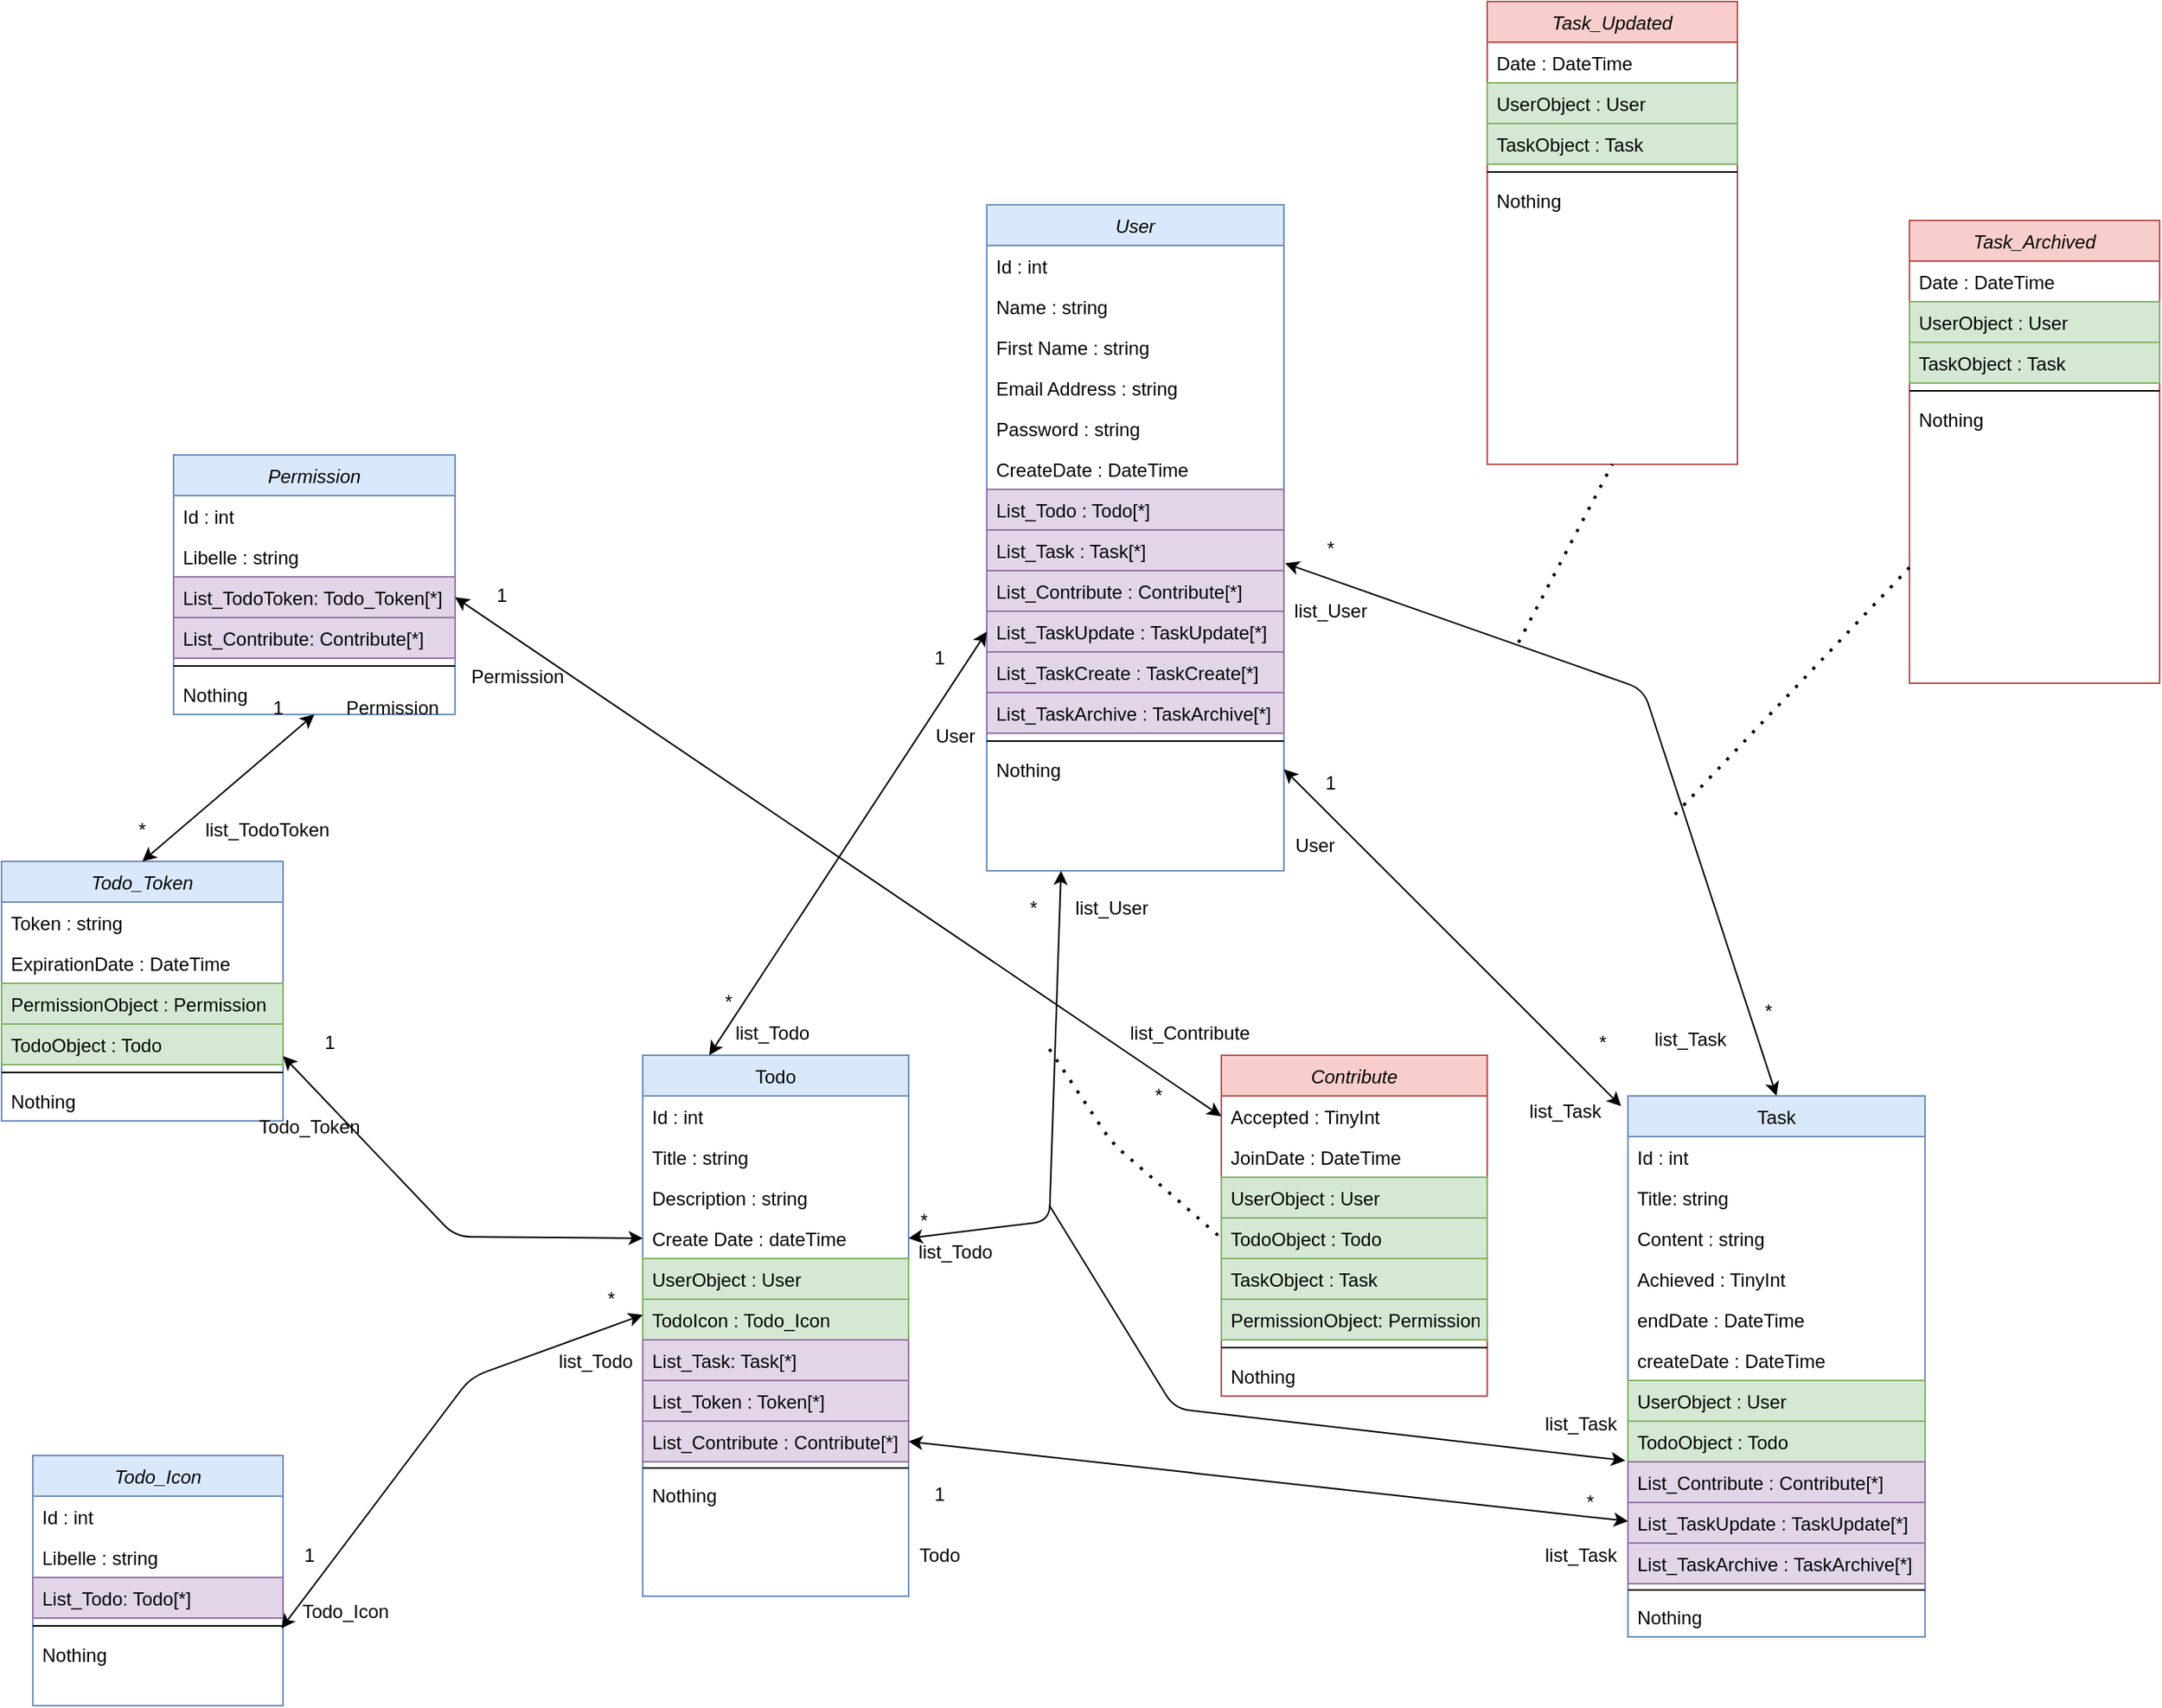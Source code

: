<mxfile version="14.1.8" type="device"><diagram id="C5RBs43oDa-KdzZeNtuy" name="Page-1"><mxGraphModel dx="2105" dy="2117" grid="1" gridSize="10" guides="1" tooltips="1" connect="1" arrows="1" fold="1" page="1" pageScale="1" pageWidth="827" pageHeight="1169" background="none" math="0" shadow="0"><root><mxCell id="WIyWlLk6GJQsqaUBKTNV-0"/><mxCell id="WIyWlLk6GJQsqaUBKTNV-1" parent="WIyWlLk6GJQsqaUBKTNV-0"/><mxCell id="zkfFHV4jXpPFQw0GAbJ--0" value="User" style="swimlane;fontStyle=2;align=center;verticalAlign=top;childLayout=stackLayout;horizontal=1;startSize=26;horizontalStack=0;resizeParent=1;resizeLast=0;collapsible=1;marginBottom=0;rounded=0;shadow=0;strokeWidth=1;fillColor=#dae8fc;strokeColor=#6c8ebf;" parent="WIyWlLk6GJQsqaUBKTNV-1" vertex="1"><mxGeometry x="30" y="-660" width="190" height="426" as="geometry"><mxRectangle x="220" y="80" width="160" height="26" as="alternateBounds"/></mxGeometry></mxCell><mxCell id="zkfFHV4jXpPFQw0GAbJ--1" value="Id : int" style="text;align=left;verticalAlign=top;spacingLeft=4;spacingRight=4;overflow=hidden;rotatable=0;points=[[0,0.5],[1,0.5]];portConstraint=eastwest;" parent="zkfFHV4jXpPFQw0GAbJ--0" vertex="1"><mxGeometry y="26" width="190" height="26" as="geometry"/></mxCell><mxCell id="zkfFHV4jXpPFQw0GAbJ--2" value="Name : string" style="text;align=left;verticalAlign=top;spacingLeft=4;spacingRight=4;overflow=hidden;rotatable=0;points=[[0,0.5],[1,0.5]];portConstraint=eastwest;rounded=0;shadow=0;html=0;" parent="zkfFHV4jXpPFQw0GAbJ--0" vertex="1"><mxGeometry y="52" width="190" height="26" as="geometry"/></mxCell><mxCell id="Sp6NG5ZuD1qXBYaKKK9z-0" value="First Name : string" style="text;align=left;verticalAlign=top;spacingLeft=4;spacingRight=4;overflow=hidden;rotatable=0;points=[[0,0.5],[1,0.5]];portConstraint=eastwest;rounded=0;shadow=0;html=0;" parent="zkfFHV4jXpPFQw0GAbJ--0" vertex="1"><mxGeometry y="78" width="190" height="26" as="geometry"/></mxCell><mxCell id="Sp6NG5ZuD1qXBYaKKK9z-1" value="Email Address : string" style="text;align=left;verticalAlign=top;spacingLeft=4;spacingRight=4;overflow=hidden;rotatable=0;points=[[0,0.5],[1,0.5]];portConstraint=eastwest;rounded=0;shadow=0;html=0;" parent="zkfFHV4jXpPFQw0GAbJ--0" vertex="1"><mxGeometry y="104" width="190" height="26" as="geometry"/></mxCell><mxCell id="zkfFHV4jXpPFQw0GAbJ--3" value="Password : string" style="text;align=left;verticalAlign=top;spacingLeft=4;spacingRight=4;overflow=hidden;rotatable=0;points=[[0,0.5],[1,0.5]];portConstraint=eastwest;rounded=0;shadow=0;html=0;" parent="zkfFHV4jXpPFQw0GAbJ--0" vertex="1"><mxGeometry y="130" width="190" height="26" as="geometry"/></mxCell><mxCell id="9h9MDvqzCcTf61CFM3aT-1" value="CreateDate : DateTime" style="text;align=left;verticalAlign=top;spacingLeft=4;spacingRight=4;overflow=hidden;rotatable=0;points=[[0,0.5],[1,0.5]];portConstraint=eastwest;rounded=0;shadow=0;html=0;" parent="zkfFHV4jXpPFQw0GAbJ--0" vertex="1"><mxGeometry y="156" width="190" height="26" as="geometry"/></mxCell><mxCell id="PyzWIOYiEBUGLNmkhSVS-5" value="List_Todo : Todo[*]" style="text;align=left;verticalAlign=top;spacingLeft=4;spacingRight=4;overflow=hidden;rotatable=0;points=[[0,0.5],[1,0.5]];portConstraint=eastwest;rounded=0;shadow=0;html=0;fillColor=#e1d5e7;strokeColor=#9673a6;" parent="zkfFHV4jXpPFQw0GAbJ--0" vertex="1"><mxGeometry y="182" width="190" height="26" as="geometry"/></mxCell><mxCell id="PyzWIOYiEBUGLNmkhSVS-4" value="List_Task : Task[*]" style="text;align=left;verticalAlign=top;spacingLeft=4;spacingRight=4;overflow=hidden;rotatable=0;points=[[0,0.5],[1,0.5]];portConstraint=eastwest;rounded=0;shadow=0;html=0;fillColor=#e1d5e7;strokeColor=#9673a6;" parent="zkfFHV4jXpPFQw0GAbJ--0" vertex="1"><mxGeometry y="208" width="190" height="26" as="geometry"/></mxCell><mxCell id="PyzWIOYiEBUGLNmkhSVS-18" value="List_Contribute : Contribute[*]" style="text;align=left;verticalAlign=top;spacingLeft=4;spacingRight=4;overflow=hidden;rotatable=0;points=[[0,0.5],[1,0.5]];portConstraint=eastwest;rounded=0;shadow=0;html=0;fillColor=#e1d5e7;strokeColor=#9673a6;" parent="zkfFHV4jXpPFQw0GAbJ--0" vertex="1"><mxGeometry y="234" width="190" height="26" as="geometry"/></mxCell><mxCell id="9h9MDvqzCcTf61CFM3aT-125" value="List_TaskUpdate : TaskUpdate[*]" style="text;align=left;verticalAlign=top;spacingLeft=4;spacingRight=4;overflow=hidden;rotatable=0;points=[[0,0.5],[1,0.5]];portConstraint=eastwest;rounded=0;shadow=0;html=0;fillColor=#e1d5e7;strokeColor=#9673a6;" parent="zkfFHV4jXpPFQw0GAbJ--0" vertex="1"><mxGeometry y="260" width="190" height="26" as="geometry"/></mxCell><mxCell id="9h9MDvqzCcTf61CFM3aT-126" value="List_TaskCreate : TaskCreate[*]" style="text;align=left;verticalAlign=top;spacingLeft=4;spacingRight=4;overflow=hidden;rotatable=0;points=[[0,0.5],[1,0.5]];portConstraint=eastwest;rounded=0;shadow=0;html=0;fillColor=#e1d5e7;strokeColor=#9673a6;" parent="zkfFHV4jXpPFQw0GAbJ--0" vertex="1"><mxGeometry y="286" width="190" height="26" as="geometry"/></mxCell><mxCell id="9h9MDvqzCcTf61CFM3aT-127" value="List_TaskArchive : TaskArchive[*]" style="text;align=left;verticalAlign=top;spacingLeft=4;spacingRight=4;overflow=hidden;rotatable=0;points=[[0,0.5],[1,0.5]];portConstraint=eastwest;rounded=0;shadow=0;html=0;fillColor=#e1d5e7;strokeColor=#9673a6;" parent="zkfFHV4jXpPFQw0GAbJ--0" vertex="1"><mxGeometry y="312" width="190" height="26" as="geometry"/></mxCell><mxCell id="zkfFHV4jXpPFQw0GAbJ--4" value="" style="line;html=1;strokeWidth=1;align=left;verticalAlign=middle;spacingTop=-1;spacingLeft=3;spacingRight=3;rotatable=0;labelPosition=right;points=[];portConstraint=eastwest;" parent="zkfFHV4jXpPFQw0GAbJ--0" vertex="1"><mxGeometry y="338" width="190" height="10" as="geometry"/></mxCell><mxCell id="zkfFHV4jXpPFQw0GAbJ--5" value="Nothing" style="text;align=left;verticalAlign=top;spacingLeft=4;spacingRight=4;overflow=hidden;rotatable=0;points=[[0,0.5],[1,0.5]];portConstraint=eastwest;" parent="zkfFHV4jXpPFQw0GAbJ--0" vertex="1"><mxGeometry y="348" width="190" height="26" as="geometry"/></mxCell><mxCell id="zkfFHV4jXpPFQw0GAbJ--17" value="Task" style="swimlane;fontStyle=0;align=center;verticalAlign=top;childLayout=stackLayout;horizontal=1;startSize=26;horizontalStack=0;resizeParent=1;resizeLast=0;collapsible=1;marginBottom=0;rounded=0;shadow=0;strokeWidth=1;fillColor=#dae8fc;strokeColor=#6c8ebf;" parent="WIyWlLk6GJQsqaUBKTNV-1" vertex="1"><mxGeometry x="440" y="-90" width="190" height="346" as="geometry"><mxRectangle x="550" y="140" width="160" height="26" as="alternateBounds"/></mxGeometry></mxCell><mxCell id="zkfFHV4jXpPFQw0GAbJ--18" value="Id : int" style="text;align=left;verticalAlign=top;spacingLeft=4;spacingRight=4;overflow=hidden;rotatable=0;points=[[0,0.5],[1,0.5]];portConstraint=eastwest;" parent="zkfFHV4jXpPFQw0GAbJ--17" vertex="1"><mxGeometry y="26" width="190" height="26" as="geometry"/></mxCell><mxCell id="9h9MDvqzCcTf61CFM3aT-0" value="Title: string" style="text;align=left;verticalAlign=top;spacingLeft=4;spacingRight=4;overflow=hidden;rotatable=0;points=[[0,0.5],[1,0.5]];portConstraint=eastwest;rounded=0;shadow=0;html=0;" parent="zkfFHV4jXpPFQw0GAbJ--17" vertex="1"><mxGeometry y="52" width="190" height="26" as="geometry"/></mxCell><mxCell id="zkfFHV4jXpPFQw0GAbJ--19" value="Content : string" style="text;align=left;verticalAlign=top;spacingLeft=4;spacingRight=4;overflow=hidden;rotatable=0;points=[[0,0.5],[1,0.5]];portConstraint=eastwest;rounded=0;shadow=0;html=0;" parent="zkfFHV4jXpPFQw0GAbJ--17" vertex="1"><mxGeometry y="78" width="190" height="26" as="geometry"/></mxCell><mxCell id="zkfFHV4jXpPFQw0GAbJ--20" value="Achieved : TinyInt" style="text;align=left;verticalAlign=top;spacingLeft=4;spacingRight=4;overflow=hidden;rotatable=0;points=[[0,0.5],[1,0.5]];portConstraint=eastwest;rounded=0;shadow=0;html=0;" parent="zkfFHV4jXpPFQw0GAbJ--17" vertex="1"><mxGeometry y="104" width="190" height="26" as="geometry"/></mxCell><mxCell id="zkfFHV4jXpPFQw0GAbJ--21" value="endDate : DateTime" style="text;align=left;verticalAlign=top;spacingLeft=4;spacingRight=4;overflow=hidden;rotatable=0;points=[[0,0.5],[1,0.5]];portConstraint=eastwest;rounded=0;shadow=0;html=0;" parent="zkfFHV4jXpPFQw0GAbJ--17" vertex="1"><mxGeometry y="130" width="190" height="26" as="geometry"/></mxCell><mxCell id="PyzWIOYiEBUGLNmkhSVS-0" value="createDate : DateTime" style="text;align=left;verticalAlign=top;spacingLeft=4;spacingRight=4;overflow=hidden;rotatable=0;points=[[0,0.5],[1,0.5]];portConstraint=eastwest;rounded=0;shadow=0;html=0;" parent="zkfFHV4jXpPFQw0GAbJ--17" vertex="1"><mxGeometry y="156" width="190" height="26" as="geometry"/></mxCell><mxCell id="cF3jnaIe_XaG-2D56h8G-0" value="UserObject : User" style="text;align=left;verticalAlign=top;spacingLeft=4;spacingRight=4;overflow=hidden;rotatable=0;points=[[0,0.5],[1,0.5]];portConstraint=eastwest;rounded=0;shadow=0;html=0;fillColor=#d5e8d4;strokeColor=#82b366;" parent="zkfFHV4jXpPFQw0GAbJ--17" vertex="1"><mxGeometry y="182" width="190" height="26" as="geometry"/></mxCell><mxCell id="PyzWIOYiEBUGLNmkhSVS-2" value="TodoObject : Todo" style="text;align=left;verticalAlign=top;spacingLeft=4;spacingRight=4;overflow=hidden;rotatable=0;points=[[0,0.5],[1,0.5]];portConstraint=eastwest;rounded=0;shadow=0;html=0;fillColor=#d5e8d4;strokeColor=#82b366;" parent="zkfFHV4jXpPFQw0GAbJ--17" vertex="1"><mxGeometry y="208" width="190" height="26" as="geometry"/></mxCell><mxCell id="cF3jnaIe_XaG-2D56h8G-14" value="List_Contribute : Contribute[*]" style="text;align=left;verticalAlign=top;spacingLeft=4;spacingRight=4;overflow=hidden;rotatable=0;points=[[0,0.5],[1,0.5]];portConstraint=eastwest;rounded=0;shadow=0;html=0;fillColor=#e1d5e7;strokeColor=#9673a6;" parent="zkfFHV4jXpPFQw0GAbJ--17" vertex="1"><mxGeometry y="234" width="190" height="26" as="geometry"/></mxCell><mxCell id="9h9MDvqzCcTf61CFM3aT-128" value="List_TaskUpdate : TaskUpdate[*]" style="text;align=left;verticalAlign=top;spacingLeft=4;spacingRight=4;overflow=hidden;rotatable=0;points=[[0,0.5],[1,0.5]];portConstraint=eastwest;rounded=0;shadow=0;html=0;fillColor=#e1d5e7;strokeColor=#9673a6;" parent="zkfFHV4jXpPFQw0GAbJ--17" vertex="1"><mxGeometry y="260" width="190" height="26" as="geometry"/></mxCell><mxCell id="9h9MDvqzCcTf61CFM3aT-130" value="List_TaskArchive : TaskArchive[*]" style="text;align=left;verticalAlign=top;spacingLeft=4;spacingRight=4;overflow=hidden;rotatable=0;points=[[0,0.5],[1,0.5]];portConstraint=eastwest;rounded=0;shadow=0;html=0;fillColor=#e1d5e7;strokeColor=#9673a6;" parent="zkfFHV4jXpPFQw0GAbJ--17" vertex="1"><mxGeometry y="286" width="190" height="26" as="geometry"/></mxCell><mxCell id="zkfFHV4jXpPFQw0GAbJ--23" value="" style="line;html=1;strokeWidth=1;align=left;verticalAlign=middle;spacingTop=-1;spacingLeft=3;spacingRight=3;rotatable=0;labelPosition=right;points=[];portConstraint=eastwest;" parent="zkfFHV4jXpPFQw0GAbJ--17" vertex="1"><mxGeometry y="312" width="190" height="8" as="geometry"/></mxCell><mxCell id="zkfFHV4jXpPFQw0GAbJ--24" value="Nothing" style="text;align=left;verticalAlign=top;spacingLeft=4;spacingRight=4;overflow=hidden;rotatable=0;points=[[0,0.5],[1,0.5]];portConstraint=eastwest;" parent="zkfFHV4jXpPFQw0GAbJ--17" vertex="1"><mxGeometry y="320" width="190" height="26" as="geometry"/></mxCell><mxCell id="Sp6NG5ZuD1qXBYaKKK9z-3" value="Todo" style="swimlane;fontStyle=0;align=center;verticalAlign=top;childLayout=stackLayout;horizontal=1;startSize=26;horizontalStack=0;resizeParent=1;resizeLast=0;collapsible=1;marginBottom=0;rounded=0;shadow=0;strokeWidth=1;fillColor=#dae8fc;strokeColor=#6c8ebf;" parent="WIyWlLk6GJQsqaUBKTNV-1" vertex="1"><mxGeometry x="-190" y="-116" width="170" height="346" as="geometry"><mxRectangle x="550" y="140" width="160" height="26" as="alternateBounds"/></mxGeometry></mxCell><mxCell id="Sp6NG5ZuD1qXBYaKKK9z-4" value="Id : int" style="text;align=left;verticalAlign=top;spacingLeft=4;spacingRight=4;overflow=hidden;rotatable=0;points=[[0,0.5],[1,0.5]];portConstraint=eastwest;" parent="Sp6NG5ZuD1qXBYaKKK9z-3" vertex="1"><mxGeometry y="26" width="170" height="26" as="geometry"/></mxCell><mxCell id="Sp6NG5ZuD1qXBYaKKK9z-5" value="Title : string" style="text;align=left;verticalAlign=top;spacingLeft=4;spacingRight=4;overflow=hidden;rotatable=0;points=[[0,0.5],[1,0.5]];portConstraint=eastwest;rounded=0;shadow=0;html=0;" parent="Sp6NG5ZuD1qXBYaKKK9z-3" vertex="1"><mxGeometry y="52" width="170" height="26" as="geometry"/></mxCell><mxCell id="kkUgLa64393iXWOm0OFH-9" value="Description : string" style="text;align=left;verticalAlign=top;spacingLeft=4;spacingRight=4;overflow=hidden;rotatable=0;points=[[0,0.5],[1,0.5]];portConstraint=eastwest;rounded=0;shadow=0;html=0;" parent="Sp6NG5ZuD1qXBYaKKK9z-3" vertex="1"><mxGeometry y="78" width="170" height="26" as="geometry"/></mxCell><mxCell id="PyzWIOYiEBUGLNmkhSVS-12" value="Create Date : dateTime" style="text;align=left;verticalAlign=top;spacingLeft=4;spacingRight=4;overflow=hidden;rotatable=0;points=[[0,0.5],[1,0.5]];portConstraint=eastwest;rounded=0;shadow=0;html=0;" parent="Sp6NG5ZuD1qXBYaKKK9z-3" vertex="1"><mxGeometry y="104" width="170" height="26" as="geometry"/></mxCell><mxCell id="PyzWIOYiEBUGLNmkhSVS-14" value="UserObject : User" style="text;align=left;verticalAlign=top;spacingLeft=4;spacingRight=4;overflow=hidden;rotatable=0;points=[[0,0.5],[1,0.5]];portConstraint=eastwest;rounded=0;shadow=0;html=0;fillColor=#d5e8d4;strokeColor=#82b366;" parent="Sp6NG5ZuD1qXBYaKKK9z-3" vertex="1"><mxGeometry y="130" width="170" height="26" as="geometry"/></mxCell><mxCell id="9h9MDvqzCcTf61CFM3aT-121" value="TodoIcon : Todo_Icon" style="text;align=left;verticalAlign=top;spacingLeft=4;spacingRight=4;overflow=hidden;rotatable=0;points=[[0,0.5],[1,0.5]];portConstraint=eastwest;rounded=0;shadow=0;html=0;fillColor=#d5e8d4;strokeColor=#82b366;" parent="Sp6NG5ZuD1qXBYaKKK9z-3" vertex="1"><mxGeometry y="156" width="170" height="26" as="geometry"/></mxCell><mxCell id="PyzWIOYiEBUGLNmkhSVS-13" value="List_Task: Task[*]" style="text;align=left;verticalAlign=top;spacingLeft=4;spacingRight=4;overflow=hidden;rotatable=0;points=[[0,0.5],[1,0.5]];portConstraint=eastwest;rounded=0;shadow=0;html=0;fillColor=#e1d5e7;strokeColor=#9673a6;" parent="Sp6NG5ZuD1qXBYaKKK9z-3" vertex="1"><mxGeometry y="182" width="170" height="26" as="geometry"/></mxCell><mxCell id="PyzWIOYiEBUGLNmkhSVS-19" value="List_Token : Token[*]" style="text;align=left;verticalAlign=top;spacingLeft=4;spacingRight=4;overflow=hidden;rotatable=0;points=[[0,0.5],[1,0.5]];portConstraint=eastwest;rounded=0;shadow=0;html=0;fillColor=#e1d5e7;strokeColor=#9673a6;" parent="Sp6NG5ZuD1qXBYaKKK9z-3" vertex="1"><mxGeometry y="208" width="170" height="26" as="geometry"/></mxCell><mxCell id="9h9MDvqzCcTf61CFM3aT-123" value="List_Contribute : Contribute[*]" style="text;align=left;verticalAlign=top;spacingLeft=4;spacingRight=4;overflow=hidden;rotatable=0;points=[[0,0.5],[1,0.5]];portConstraint=eastwest;rounded=0;shadow=0;html=0;fillColor=#e1d5e7;strokeColor=#9673a6;" parent="Sp6NG5ZuD1qXBYaKKK9z-3" vertex="1"><mxGeometry y="234" width="170" height="26" as="geometry"/></mxCell><mxCell id="Sp6NG5ZuD1qXBYaKKK9z-8" value="" style="line;html=1;strokeWidth=1;align=left;verticalAlign=middle;spacingTop=-1;spacingLeft=3;spacingRight=3;rotatable=0;labelPosition=right;points=[];portConstraint=eastwest;" parent="Sp6NG5ZuD1qXBYaKKK9z-3" vertex="1"><mxGeometry y="260" width="170" height="8" as="geometry"/></mxCell><mxCell id="Sp6NG5ZuD1qXBYaKKK9z-9" value="Nothing" style="text;align=left;verticalAlign=top;spacingLeft=4;spacingRight=4;overflow=hidden;rotatable=0;points=[[0,0.5],[1,0.5]];portConstraint=eastwest;" parent="Sp6NG5ZuD1qXBYaKKK9z-3" vertex="1"><mxGeometry y="268" width="170" height="26" as="geometry"/></mxCell><mxCell id="9h9MDvqzCcTf61CFM3aT-2" value="Todo_Token" style="swimlane;fontStyle=2;align=center;verticalAlign=top;childLayout=stackLayout;horizontal=1;startSize=26;horizontalStack=0;resizeParent=1;resizeLast=0;collapsible=1;marginBottom=0;rounded=0;shadow=0;strokeWidth=1;fillColor=#dae8fc;strokeColor=#6c8ebf;" parent="WIyWlLk6GJQsqaUBKTNV-1" vertex="1"><mxGeometry x="-600" y="-240" width="180" height="166" as="geometry"><mxRectangle x="220" y="80" width="160" height="26" as="alternateBounds"/></mxGeometry></mxCell><mxCell id="9h9MDvqzCcTf61CFM3aT-3" value="Token : string" style="text;align=left;verticalAlign=top;spacingLeft=4;spacingRight=4;overflow=hidden;rotatable=0;points=[[0,0.5],[1,0.5]];portConstraint=eastwest;" parent="9h9MDvqzCcTf61CFM3aT-2" vertex="1"><mxGeometry y="26" width="180" height="26" as="geometry"/></mxCell><mxCell id="9h9MDvqzCcTf61CFM3aT-4" value="ExpirationDate : DateTime" style="text;align=left;verticalAlign=top;spacingLeft=4;spacingRight=4;overflow=hidden;rotatable=0;points=[[0,0.5],[1,0.5]];portConstraint=eastwest;rounded=0;shadow=0;html=0;" parent="9h9MDvqzCcTf61CFM3aT-2" vertex="1"><mxGeometry y="52" width="180" height="26" as="geometry"/></mxCell><mxCell id="9h9MDvqzCcTf61CFM3aT-124" value="PermissionObject : Permission" style="text;align=left;verticalAlign=top;spacingLeft=4;spacingRight=4;overflow=hidden;rotatable=0;points=[[0,0.5],[1,0.5]];portConstraint=eastwest;rounded=0;shadow=0;html=0;fillColor=#d5e8d4;strokeColor=#82b366;" parent="9h9MDvqzCcTf61CFM3aT-2" vertex="1"><mxGeometry y="78" width="180" height="26" as="geometry"/></mxCell><mxCell id="cF3jnaIe_XaG-2D56h8G-15" value="TodoObject : Todo" style="text;align=left;verticalAlign=top;spacingLeft=4;spacingRight=4;overflow=hidden;rotatable=0;points=[[0,0.5],[1,0.5]];portConstraint=eastwest;rounded=0;shadow=0;html=0;fillColor=#d5e8d4;strokeColor=#82b366;" parent="9h9MDvqzCcTf61CFM3aT-2" vertex="1"><mxGeometry y="104" width="180" height="26" as="geometry"/></mxCell><mxCell id="9h9MDvqzCcTf61CFM3aT-12" value="" style="line;html=1;strokeWidth=1;align=left;verticalAlign=middle;spacingTop=-1;spacingLeft=3;spacingRight=3;rotatable=0;labelPosition=right;points=[];portConstraint=eastwest;" parent="9h9MDvqzCcTf61CFM3aT-2" vertex="1"><mxGeometry y="130" width="180" height="10" as="geometry"/></mxCell><mxCell id="9h9MDvqzCcTf61CFM3aT-13" value="Nothing" style="text;align=left;verticalAlign=top;spacingLeft=4;spacingRight=4;overflow=hidden;rotatable=0;points=[[0,0.5],[1,0.5]];portConstraint=eastwest;" parent="9h9MDvqzCcTf61CFM3aT-2" vertex="1"><mxGeometry y="140" width="180" height="26" as="geometry"/></mxCell><mxCell id="9h9MDvqzCcTf61CFM3aT-14" value="Todo_Icon" style="swimlane;fontStyle=2;align=center;verticalAlign=top;childLayout=stackLayout;horizontal=1;startSize=26;horizontalStack=0;resizeParent=1;resizeLast=0;collapsible=1;marginBottom=0;rounded=0;shadow=0;strokeWidth=1;fillColor=#dae8fc;strokeColor=#6c8ebf;" parent="WIyWlLk6GJQsqaUBKTNV-1" vertex="1"><mxGeometry x="-580" y="140" width="160" height="160" as="geometry"><mxRectangle x="220" y="80" width="160" height="26" as="alternateBounds"/></mxGeometry></mxCell><mxCell id="9h9MDvqzCcTf61CFM3aT-15" value="Id : int" style="text;align=left;verticalAlign=top;spacingLeft=4;spacingRight=4;overflow=hidden;rotatable=0;points=[[0,0.5],[1,0.5]];portConstraint=eastwest;" parent="9h9MDvqzCcTf61CFM3aT-14" vertex="1"><mxGeometry y="26" width="160" height="26" as="geometry"/></mxCell><mxCell id="9h9MDvqzCcTf61CFM3aT-16" value="Libelle : string" style="text;align=left;verticalAlign=top;spacingLeft=4;spacingRight=4;overflow=hidden;rotatable=0;points=[[0,0.5],[1,0.5]];portConstraint=eastwest;rounded=0;shadow=0;html=0;" parent="9h9MDvqzCcTf61CFM3aT-14" vertex="1"><mxGeometry y="52" width="160" height="26" as="geometry"/></mxCell><mxCell id="9h9MDvqzCcTf61CFM3aT-21" value="List_Todo: Todo[*]" style="text;align=left;verticalAlign=top;spacingLeft=4;spacingRight=4;overflow=hidden;rotatable=0;points=[[0,0.5],[1,0.5]];portConstraint=eastwest;rounded=0;shadow=0;html=0;fillColor=#e1d5e7;strokeColor=#9673a6;" parent="9h9MDvqzCcTf61CFM3aT-14" vertex="1"><mxGeometry y="78" width="160" height="26" as="geometry"/></mxCell><mxCell id="9h9MDvqzCcTf61CFM3aT-24" value="" style="line;html=1;strokeWidth=1;align=left;verticalAlign=middle;spacingTop=-1;spacingLeft=3;spacingRight=3;rotatable=0;labelPosition=right;points=[];portConstraint=eastwest;" parent="9h9MDvqzCcTf61CFM3aT-14" vertex="1"><mxGeometry y="104" width="160" height="10" as="geometry"/></mxCell><mxCell id="9h9MDvqzCcTf61CFM3aT-25" value="Nothing" style="text;align=left;verticalAlign=top;spacingLeft=4;spacingRight=4;overflow=hidden;rotatable=0;points=[[0,0.5],[1,0.5]];portConstraint=eastwest;" parent="9h9MDvqzCcTf61CFM3aT-14" vertex="1"><mxGeometry y="114" width="160" height="26" as="geometry"/></mxCell><mxCell id="9h9MDvqzCcTf61CFM3aT-26" value="Task_Updated" style="swimlane;fontStyle=2;align=center;verticalAlign=top;childLayout=stackLayout;horizontal=1;startSize=26;horizontalStack=0;resizeParent=1;resizeLast=0;collapsible=1;marginBottom=0;rounded=0;shadow=0;strokeWidth=1;fillColor=#f8cecc;strokeColor=#b85450;" parent="WIyWlLk6GJQsqaUBKTNV-1" vertex="1"><mxGeometry x="350" y="-790" width="160" height="296" as="geometry"><mxRectangle x="220" y="80" width="160" height="26" as="alternateBounds"/></mxGeometry></mxCell><mxCell id="9h9MDvqzCcTf61CFM3aT-27" value="Date : DateTime" style="text;align=left;verticalAlign=top;spacingLeft=4;spacingRight=4;overflow=hidden;rotatable=0;points=[[0,0.5],[1,0.5]];portConstraint=eastwest;" parent="9h9MDvqzCcTf61CFM3aT-26" vertex="1"><mxGeometry y="26" width="160" height="26" as="geometry"/></mxCell><mxCell id="9h9MDvqzCcTf61CFM3aT-33" value="UserObject : User" style="text;align=left;verticalAlign=top;spacingLeft=4;spacingRight=4;overflow=hidden;rotatable=0;points=[[0,0.5],[1,0.5]];portConstraint=eastwest;rounded=0;shadow=0;html=0;fillColor=#d5e8d4;strokeColor=#82b366;" parent="9h9MDvqzCcTf61CFM3aT-26" vertex="1"><mxGeometry y="52" width="160" height="26" as="geometry"/></mxCell><mxCell id="9h9MDvqzCcTf61CFM3aT-34" value="TaskObject : Task" style="text;align=left;verticalAlign=top;spacingLeft=4;spacingRight=4;overflow=hidden;rotatable=0;points=[[0,0.5],[1,0.5]];portConstraint=eastwest;rounded=0;shadow=0;html=0;fillColor=#d5e8d4;strokeColor=#82b366;" parent="9h9MDvqzCcTf61CFM3aT-26" vertex="1"><mxGeometry y="78" width="160" height="26" as="geometry"/></mxCell><mxCell id="9h9MDvqzCcTf61CFM3aT-36" value="" style="line;html=1;strokeWidth=1;align=left;verticalAlign=middle;spacingTop=-1;spacingLeft=3;spacingRight=3;rotatable=0;labelPosition=right;points=[];portConstraint=eastwest;" parent="9h9MDvqzCcTf61CFM3aT-26" vertex="1"><mxGeometry y="104" width="160" height="10" as="geometry"/></mxCell><mxCell id="9h9MDvqzCcTf61CFM3aT-37" value="Nothing" style="text;align=left;verticalAlign=top;spacingLeft=4;spacingRight=4;overflow=hidden;rotatable=0;points=[[0,0.5],[1,0.5]];portConstraint=eastwest;" parent="9h9MDvqzCcTf61CFM3aT-26" vertex="1"><mxGeometry y="114" width="160" height="26" as="geometry"/></mxCell><mxCell id="9h9MDvqzCcTf61CFM3aT-47" value="Task_Archived" style="swimlane;fontStyle=2;align=center;verticalAlign=top;childLayout=stackLayout;horizontal=1;startSize=26;horizontalStack=0;resizeParent=1;resizeLast=0;collapsible=1;marginBottom=0;rounded=0;shadow=0;strokeWidth=1;fillColor=#f8cecc;strokeColor=#b85450;" parent="WIyWlLk6GJQsqaUBKTNV-1" vertex="1"><mxGeometry x="620" y="-650" width="160" height="296" as="geometry"><mxRectangle x="220" y="80" width="160" height="26" as="alternateBounds"/></mxGeometry></mxCell><mxCell id="9h9MDvqzCcTf61CFM3aT-48" value="Date : DateTime" style="text;align=left;verticalAlign=top;spacingLeft=4;spacingRight=4;overflow=hidden;rotatable=0;points=[[0,0.5],[1,0.5]];portConstraint=eastwest;" parent="9h9MDvqzCcTf61CFM3aT-47" vertex="1"><mxGeometry y="26" width="160" height="26" as="geometry"/></mxCell><mxCell id="9h9MDvqzCcTf61CFM3aT-133" value="UserObject : User" style="text;align=left;verticalAlign=top;spacingLeft=4;spacingRight=4;overflow=hidden;rotatable=0;points=[[0,0.5],[1,0.5]];portConstraint=eastwest;rounded=0;shadow=0;html=0;fillColor=#d5e8d4;strokeColor=#82b366;" parent="9h9MDvqzCcTf61CFM3aT-47" vertex="1"><mxGeometry y="52" width="160" height="26" as="geometry"/></mxCell><mxCell id="9h9MDvqzCcTf61CFM3aT-134" value="TaskObject : Task" style="text;align=left;verticalAlign=top;spacingLeft=4;spacingRight=4;overflow=hidden;rotatable=0;points=[[0,0.5],[1,0.5]];portConstraint=eastwest;rounded=0;shadow=0;html=0;fillColor=#d5e8d4;strokeColor=#82b366;" parent="9h9MDvqzCcTf61CFM3aT-47" vertex="1"><mxGeometry y="78" width="160" height="26" as="geometry"/></mxCell><mxCell id="9h9MDvqzCcTf61CFM3aT-54" value="" style="line;html=1;strokeWidth=1;align=left;verticalAlign=middle;spacingTop=-1;spacingLeft=3;spacingRight=3;rotatable=0;labelPosition=right;points=[];portConstraint=eastwest;" parent="9h9MDvqzCcTf61CFM3aT-47" vertex="1"><mxGeometry y="104" width="160" height="10" as="geometry"/></mxCell><mxCell id="9h9MDvqzCcTf61CFM3aT-55" value="Nothing" style="text;align=left;verticalAlign=top;spacingLeft=4;spacingRight=4;overflow=hidden;rotatable=0;points=[[0,0.5],[1,0.5]];portConstraint=eastwest;" parent="9h9MDvqzCcTf61CFM3aT-47" vertex="1"><mxGeometry y="114" width="160" height="26" as="geometry"/></mxCell><mxCell id="9h9MDvqzCcTf61CFM3aT-56" value="Permission" style="swimlane;fontStyle=2;align=center;verticalAlign=top;childLayout=stackLayout;horizontal=1;startSize=26;horizontalStack=0;resizeParent=1;resizeLast=0;collapsible=1;marginBottom=0;rounded=0;shadow=0;strokeWidth=1;fillColor=#dae8fc;strokeColor=#6c8ebf;" parent="WIyWlLk6GJQsqaUBKTNV-1" vertex="1"><mxGeometry x="-490" y="-500" width="180" height="166" as="geometry"><mxRectangle x="220" y="80" width="160" height="26" as="alternateBounds"/></mxGeometry></mxCell><mxCell id="9h9MDvqzCcTf61CFM3aT-57" value="Id : int" style="text;align=left;verticalAlign=top;spacingLeft=4;spacingRight=4;overflow=hidden;rotatable=0;points=[[0,0.5],[1,0.5]];portConstraint=eastwest;" parent="9h9MDvqzCcTf61CFM3aT-56" vertex="1"><mxGeometry y="26" width="180" height="26" as="geometry"/></mxCell><mxCell id="9h9MDvqzCcTf61CFM3aT-58" value="Libelle : string" style="text;align=left;verticalAlign=top;spacingLeft=4;spacingRight=4;overflow=hidden;rotatable=0;points=[[0,0.5],[1,0.5]];portConstraint=eastwest;rounded=0;shadow=0;html=0;" parent="9h9MDvqzCcTf61CFM3aT-56" vertex="1"><mxGeometry y="52" width="180" height="26" as="geometry"/></mxCell><mxCell id="9h9MDvqzCcTf61CFM3aT-60" value="List_TodoToken: Todo_Token[*]" style="text;align=left;verticalAlign=top;spacingLeft=4;spacingRight=4;overflow=hidden;rotatable=0;points=[[0,0.5],[1,0.5]];portConstraint=eastwest;rounded=0;shadow=0;html=0;fillColor=#e1d5e7;strokeColor=#9673a6;" parent="9h9MDvqzCcTf61CFM3aT-56" vertex="1"><mxGeometry y="78" width="180" height="26" as="geometry"/></mxCell><mxCell id="gqY9uwj4zKZ-D06cs6JQ-6" value="List_Contribute: Contribute[*]" style="text;align=left;verticalAlign=top;spacingLeft=4;spacingRight=4;overflow=hidden;rotatable=0;points=[[0,0.5],[1,0.5]];portConstraint=eastwest;rounded=0;shadow=0;html=0;fillColor=#e1d5e7;strokeColor=#9673a6;" vertex="1" parent="9h9MDvqzCcTf61CFM3aT-56"><mxGeometry y="104" width="180" height="26" as="geometry"/></mxCell><mxCell id="9h9MDvqzCcTf61CFM3aT-63" value="" style="line;html=1;strokeWidth=1;align=left;verticalAlign=middle;spacingTop=-1;spacingLeft=3;spacingRight=3;rotatable=0;labelPosition=right;points=[];portConstraint=eastwest;" parent="9h9MDvqzCcTf61CFM3aT-56" vertex="1"><mxGeometry y="130" width="180" height="10" as="geometry"/></mxCell><mxCell id="9h9MDvqzCcTf61CFM3aT-64" value="Nothing" style="text;align=left;verticalAlign=top;spacingLeft=4;spacingRight=4;overflow=hidden;rotatable=0;points=[[0,0.5],[1,0.5]];portConstraint=eastwest;" parent="9h9MDvqzCcTf61CFM3aT-56" vertex="1"><mxGeometry y="140" width="180" height="26" as="geometry"/></mxCell><mxCell id="9h9MDvqzCcTf61CFM3aT-66" value="Contribute" style="swimlane;fontStyle=2;align=center;verticalAlign=top;childLayout=stackLayout;horizontal=1;startSize=26;horizontalStack=0;resizeParent=1;resizeLast=0;collapsible=1;marginBottom=0;rounded=0;shadow=0;strokeWidth=1;fillColor=#f8cecc;strokeColor=#b85450;" parent="WIyWlLk6GJQsqaUBKTNV-1" vertex="1"><mxGeometry x="180" y="-116" width="170" height="218" as="geometry"><mxRectangle x="220" y="80" width="160" height="26" as="alternateBounds"/></mxGeometry></mxCell><mxCell id="9h9MDvqzCcTf61CFM3aT-67" value="Accepted : TinyInt" style="text;align=left;verticalAlign=top;spacingLeft=4;spacingRight=4;overflow=hidden;rotatable=0;points=[[0,0.5],[1,0.5]];portConstraint=eastwest;" parent="9h9MDvqzCcTf61CFM3aT-66" vertex="1"><mxGeometry y="26" width="170" height="26" as="geometry"/></mxCell><mxCell id="9h9MDvqzCcTf61CFM3aT-68" value="JoinDate : DateTime" style="text;align=left;verticalAlign=top;spacingLeft=4;spacingRight=4;overflow=hidden;rotatable=0;points=[[0,0.5],[1,0.5]];portConstraint=eastwest;rounded=0;shadow=0;html=0;" parent="9h9MDvqzCcTf61CFM3aT-66" vertex="1"><mxGeometry y="52" width="170" height="26" as="geometry"/></mxCell><mxCell id="cF3jnaIe_XaG-2D56h8G-8" value="UserObject : User" style="text;align=left;verticalAlign=top;spacingLeft=4;spacingRight=4;overflow=hidden;rotatable=0;points=[[0,0.5],[1,0.5]];portConstraint=eastwest;rounded=0;shadow=0;html=0;fillColor=#d5e8d4;strokeColor=#82b366;" parent="9h9MDvqzCcTf61CFM3aT-66" vertex="1"><mxGeometry y="78" width="170" height="26" as="geometry"/></mxCell><mxCell id="9h9MDvqzCcTf61CFM3aT-69" value="TodoObject : Todo" style="text;align=left;verticalAlign=top;spacingLeft=4;spacingRight=4;overflow=hidden;rotatable=0;points=[[0,0.5],[1,0.5]];portConstraint=eastwest;rounded=0;shadow=0;html=0;fillColor=#d5e8d4;strokeColor=#82b366;" parent="9h9MDvqzCcTf61CFM3aT-66" vertex="1"><mxGeometry y="104" width="170" height="26" as="geometry"/></mxCell><mxCell id="9h9MDvqzCcTf61CFM3aT-70" value="TaskObject : Task" style="text;align=left;verticalAlign=top;spacingLeft=4;spacingRight=4;overflow=hidden;rotatable=0;points=[[0,0.5],[1,0.5]];portConstraint=eastwest;rounded=0;shadow=0;html=0;fillColor=#d5e8d4;strokeColor=#82b366;" parent="9h9MDvqzCcTf61CFM3aT-66" vertex="1"><mxGeometry y="130" width="170" height="26" as="geometry"/></mxCell><mxCell id="gqY9uwj4zKZ-D06cs6JQ-7" value="PermissionObject: Permission" style="text;align=left;verticalAlign=top;spacingLeft=4;spacingRight=4;overflow=hidden;rotatable=0;points=[[0,0.5],[1,0.5]];portConstraint=eastwest;rounded=0;shadow=0;html=0;fillColor=#d5e8d4;strokeColor=#82b366;" vertex="1" parent="9h9MDvqzCcTf61CFM3aT-66"><mxGeometry y="156" width="170" height="26" as="geometry"/></mxCell><mxCell id="9h9MDvqzCcTf61CFM3aT-72" value="" style="line;html=1;strokeWidth=1;align=left;verticalAlign=middle;spacingTop=-1;spacingLeft=3;spacingRight=3;rotatable=0;labelPosition=right;points=[];portConstraint=eastwest;" parent="9h9MDvqzCcTf61CFM3aT-66" vertex="1"><mxGeometry y="182" width="170" height="10" as="geometry"/></mxCell><mxCell id="9h9MDvqzCcTf61CFM3aT-73" value="Nothing" style="text;align=left;verticalAlign=top;spacingLeft=4;spacingRight=4;overflow=hidden;rotatable=0;points=[[0,0.5],[1,0.5]];portConstraint=eastwest;" parent="9h9MDvqzCcTf61CFM3aT-66" vertex="1"><mxGeometry y="192" width="170" height="26" as="geometry"/></mxCell><mxCell id="9h9MDvqzCcTf61CFM3aT-77" value="list_Todo" style="text;html=1;strokeColor=none;fillColor=none;align=center;verticalAlign=middle;whiteSpace=wrap;rounded=0;" parent="WIyWlLk6GJQsqaUBKTNV-1" vertex="1"><mxGeometry x="-10" width="40" height="20" as="geometry"/></mxCell><mxCell id="9h9MDvqzCcTf61CFM3aT-78" value="*" style="text;html=1;strokeColor=none;fillColor=none;align=center;verticalAlign=middle;whiteSpace=wrap;rounded=0;" parent="WIyWlLk6GJQsqaUBKTNV-1" vertex="1"><mxGeometry x="-20" y="-20" width="20" height="20" as="geometry"/></mxCell><mxCell id="9h9MDvqzCcTf61CFM3aT-79" value="1" style="text;html=1;strokeColor=none;fillColor=none;align=center;verticalAlign=middle;whiteSpace=wrap;rounded=0;" parent="WIyWlLk6GJQsqaUBKTNV-1" vertex="1"><mxGeometry x="-10" y="-380" width="20" height="20" as="geometry"/></mxCell><mxCell id="9h9MDvqzCcTf61CFM3aT-80" value="User" style="text;html=1;strokeColor=none;fillColor=none;align=center;verticalAlign=middle;whiteSpace=wrap;rounded=0;" parent="WIyWlLk6GJQsqaUBKTNV-1" vertex="1"><mxGeometry x="-10" y="-330" width="40" height="20" as="geometry"/></mxCell><mxCell id="9h9MDvqzCcTf61CFM3aT-83" value="*" style="text;html=1;strokeColor=none;fillColor=none;align=center;verticalAlign=middle;whiteSpace=wrap;rounded=0;" parent="WIyWlLk6GJQsqaUBKTNV-1" vertex="1"><mxGeometry x="-220" y="30" width="20" height="20" as="geometry"/></mxCell><mxCell id="9h9MDvqzCcTf61CFM3aT-84" value="list_Todo" style="text;html=1;strokeColor=none;fillColor=none;align=center;verticalAlign=middle;whiteSpace=wrap;rounded=0;" parent="WIyWlLk6GJQsqaUBKTNV-1" vertex="1"><mxGeometry x="-240" y="70" width="40" height="20" as="geometry"/></mxCell><mxCell id="9h9MDvqzCcTf61CFM3aT-85" value="" style="endArrow=classic;startArrow=classic;html=1;exitX=1;exitY=0.5;exitDx=0;exitDy=0;entryX=0.25;entryY=1;entryDx=0;entryDy=0;" parent="WIyWlLk6GJQsqaUBKTNV-1" target="zkfFHV4jXpPFQw0GAbJ--0" edge="1"><mxGeometry width="50" height="50" relative="1" as="geometry"><mxPoint x="-20" y="1" as="sourcePoint"/><mxPoint x="-20" y="-100" as="targetPoint"/><Array as="points"><mxPoint x="70" y="-10"/></Array></mxGeometry></mxCell><mxCell id="9h9MDvqzCcTf61CFM3aT-86" value="" style="endArrow=classic;startArrow=classic;html=1;exitX=0;exitY=0.5;exitDx=0;exitDy=0;entryX=1;entryY=0.75;entryDx=0;entryDy=0;" parent="WIyWlLk6GJQsqaUBKTNV-1" source="PyzWIOYiEBUGLNmkhSVS-12" target="9h9MDvqzCcTf61CFM3aT-2" edge="1"><mxGeometry width="50" height="50" relative="1" as="geometry"><mxPoint x="-70" y="110" as="sourcePoint"/><mxPoint x="-20" y="60" as="targetPoint"/><Array as="points"><mxPoint x="-310"/></Array></mxGeometry></mxCell><mxCell id="9h9MDvqzCcTf61CFM3aT-87" value="" style="endArrow=classic;startArrow=classic;html=1;entryX=0.993;entryY=-0.128;entryDx=0;entryDy=0;entryPerimeter=0;" parent="WIyWlLk6GJQsqaUBKTNV-1" target="9h9MDvqzCcTf61CFM3aT-25" edge="1"><mxGeometry width="50" height="50" relative="1" as="geometry"><mxPoint x="-190" y="50" as="sourcePoint"/><mxPoint x="-410" y="-8" as="targetPoint"/><Array as="points"><mxPoint x="-300" y="90"/></Array></mxGeometry></mxCell><mxCell id="9h9MDvqzCcTf61CFM3aT-88" value="Todo_Token" style="text;html=1;strokeColor=none;fillColor=none;align=center;verticalAlign=middle;whiteSpace=wrap;rounded=0;" parent="WIyWlLk6GJQsqaUBKTNV-1" vertex="1"><mxGeometry x="-423" y="-80" width="40" height="20" as="geometry"/></mxCell><mxCell id="9h9MDvqzCcTf61CFM3aT-89" value="1" style="text;html=1;strokeColor=none;fillColor=none;align=center;verticalAlign=middle;whiteSpace=wrap;rounded=0;" parent="WIyWlLk6GJQsqaUBKTNV-1" vertex="1"><mxGeometry x="-400" y="-134" width="20" height="20" as="geometry"/></mxCell><mxCell id="9h9MDvqzCcTf61CFM3aT-90" value="Todo_Icon" style="text;html=1;strokeColor=none;fillColor=none;align=center;verticalAlign=middle;whiteSpace=wrap;rounded=0;" parent="WIyWlLk6GJQsqaUBKTNV-1" vertex="1"><mxGeometry x="-400" y="230" width="40" height="20" as="geometry"/></mxCell><mxCell id="9h9MDvqzCcTf61CFM3aT-91" value="1" style="text;html=1;strokeColor=none;fillColor=none;align=center;verticalAlign=middle;whiteSpace=wrap;rounded=0;" parent="WIyWlLk6GJQsqaUBKTNV-1" vertex="1"><mxGeometry x="-413" y="194" width="20" height="20" as="geometry"/></mxCell><mxCell id="9h9MDvqzCcTf61CFM3aT-92" value="" style="endArrow=classic;startArrow=classic;html=1;exitX=1;exitY=0.5;exitDx=0;exitDy=0;" parent="WIyWlLk6GJQsqaUBKTNV-1" source="9h9MDvqzCcTf61CFM3aT-123" edge="1"><mxGeometry width="50" height="50" relative="1" as="geometry"><mxPoint x="-10" y="110" as="sourcePoint"/><mxPoint x="440" y="182" as="targetPoint"/></mxGeometry></mxCell><mxCell id="9h9MDvqzCcTf61CFM3aT-93" value="Todo" style="text;html=1;strokeColor=none;fillColor=none;align=center;verticalAlign=middle;whiteSpace=wrap;rounded=0;" parent="WIyWlLk6GJQsqaUBKTNV-1" vertex="1"><mxGeometry x="-20" y="194" width="40" height="20" as="geometry"/></mxCell><mxCell id="9h9MDvqzCcTf61CFM3aT-94" value="list_Task" style="text;html=1;strokeColor=none;fillColor=none;align=center;verticalAlign=middle;whiteSpace=wrap;rounded=0;" parent="WIyWlLk6GJQsqaUBKTNV-1" vertex="1"><mxGeometry x="390" y="194" width="40" height="20" as="geometry"/></mxCell><mxCell id="9h9MDvqzCcTf61CFM3aT-95" value="*" style="text;html=1;strokeColor=none;fillColor=none;align=center;verticalAlign=middle;whiteSpace=wrap;rounded=0;" parent="WIyWlLk6GJQsqaUBKTNV-1" vertex="1"><mxGeometry x="406" y="160" width="20" height="20" as="geometry"/></mxCell><mxCell id="9h9MDvqzCcTf61CFM3aT-96" value="1" style="text;html=1;strokeColor=none;fillColor=none;align=center;verticalAlign=middle;whiteSpace=wrap;rounded=0;" parent="WIyWlLk6GJQsqaUBKTNV-1" vertex="1"><mxGeometry x="-10" y="155" width="20" height="20" as="geometry"/></mxCell><mxCell id="9h9MDvqzCcTf61CFM3aT-97" value="" style="endArrow=classic;startArrow=classic;html=1;exitX=1.004;exitY=0.819;exitDx=0;exitDy=0;entryX=0.5;entryY=0;entryDx=0;entryDy=0;exitPerimeter=0;" parent="WIyWlLk6GJQsqaUBKTNV-1" source="PyzWIOYiEBUGLNmkhSVS-4" target="zkfFHV4jXpPFQw0GAbJ--17" edge="1"><mxGeometry width="50" height="50" relative="1" as="geometry"><mxPoint x="330" y="-70" as="sourcePoint"/><mxPoint x="380" y="-120" as="targetPoint"/><Array as="points"><mxPoint x="450" y="-350"/></Array></mxGeometry></mxCell><mxCell id="9h9MDvqzCcTf61CFM3aT-98" value="" style="endArrow=none;dashed=1;html=1;dashPattern=1 3;strokeWidth=2;entryX=0.5;entryY=1;entryDx=0;entryDy=0;" parent="WIyWlLk6GJQsqaUBKTNV-1" target="9h9MDvqzCcTf61CFM3aT-26" edge="1"><mxGeometry width="50" height="50" relative="1" as="geometry"><mxPoint x="370" y="-380" as="sourcePoint"/><mxPoint x="370" y="-280" as="targetPoint"/></mxGeometry></mxCell><mxCell id="9h9MDvqzCcTf61CFM3aT-102" value="" style="endArrow=none;dashed=1;html=1;dashPattern=1 3;strokeWidth=2;entryX=0;entryY=0.75;entryDx=0;entryDy=0;" parent="WIyWlLk6GJQsqaUBKTNV-1" target="9h9MDvqzCcTf61CFM3aT-47" edge="1"><mxGeometry width="50" height="50" relative="1" as="geometry"><mxPoint x="470" y="-270" as="sourcePoint"/><mxPoint x="510" y="-314" as="targetPoint"/></mxGeometry></mxCell><mxCell id="9h9MDvqzCcTf61CFM3aT-104" value="" style="endArrow=classic;startArrow=classic;html=1;exitX=0.5;exitY=0;exitDx=0;exitDy=0;entryX=0.5;entryY=1;entryDx=0;entryDy=0;" parent="WIyWlLk6GJQsqaUBKTNV-1" source="9h9MDvqzCcTf61CFM3aT-2" target="9h9MDvqzCcTf61CFM3aT-56" edge="1"><mxGeometry width="50" height="50" relative="1" as="geometry"><mxPoint x="-230" y="-310" as="sourcePoint"/><mxPoint x="-180" y="-360" as="targetPoint"/></mxGeometry></mxCell><mxCell id="9h9MDvqzCcTf61CFM3aT-105" value="list_TodoToken" style="text;html=1;strokeColor=none;fillColor=none;align=center;verticalAlign=middle;whiteSpace=wrap;rounded=0;" parent="WIyWlLk6GJQsqaUBKTNV-1" vertex="1"><mxGeometry x="-450" y="-270" width="40" height="20" as="geometry"/></mxCell><mxCell id="9h9MDvqzCcTf61CFM3aT-106" value="*" style="text;html=1;strokeColor=none;fillColor=none;align=center;verticalAlign=middle;whiteSpace=wrap;rounded=0;" parent="WIyWlLk6GJQsqaUBKTNV-1" vertex="1"><mxGeometry x="-520" y="-270" width="20" height="20" as="geometry"/></mxCell><mxCell id="9h9MDvqzCcTf61CFM3aT-107" value="Permission" style="text;html=1;strokeColor=none;fillColor=none;align=center;verticalAlign=middle;whiteSpace=wrap;rounded=0;" parent="WIyWlLk6GJQsqaUBKTNV-1" vertex="1"><mxGeometry x="-370" y="-348" width="40" height="20" as="geometry"/></mxCell><mxCell id="9h9MDvqzCcTf61CFM3aT-108" value="1" style="text;html=1;strokeColor=none;fillColor=none;align=center;verticalAlign=middle;whiteSpace=wrap;rounded=0;" parent="WIyWlLk6GJQsqaUBKTNV-1" vertex="1"><mxGeometry x="-433" y="-348" width="20" height="20" as="geometry"/></mxCell><mxCell id="9h9MDvqzCcTf61CFM3aT-109" value="list_Task" style="text;html=1;strokeColor=none;fillColor=none;align=center;verticalAlign=middle;whiteSpace=wrap;rounded=0;" parent="WIyWlLk6GJQsqaUBKTNV-1" vertex="1"><mxGeometry x="460" y="-136" width="40" height="20" as="geometry"/></mxCell><mxCell id="9h9MDvqzCcTf61CFM3aT-110" value="list_User" style="text;html=1;strokeColor=none;fillColor=none;align=center;verticalAlign=middle;whiteSpace=wrap;rounded=0;" parent="WIyWlLk6GJQsqaUBKTNV-1" vertex="1"><mxGeometry x="230" y="-410" width="40" height="20" as="geometry"/></mxCell><mxCell id="9h9MDvqzCcTf61CFM3aT-111" value="*" style="text;html=1;strokeColor=none;fillColor=none;align=center;verticalAlign=middle;whiteSpace=wrap;rounded=0;" parent="WIyWlLk6GJQsqaUBKTNV-1" vertex="1"><mxGeometry x="520" y="-154" width="20" height="20" as="geometry"/></mxCell><mxCell id="9h9MDvqzCcTf61CFM3aT-112" value="*" style="text;html=1;strokeColor=none;fillColor=none;align=center;verticalAlign=middle;whiteSpace=wrap;rounded=0;" parent="WIyWlLk6GJQsqaUBKTNV-1" vertex="1"><mxGeometry x="240" y="-450" width="20" height="20" as="geometry"/></mxCell><mxCell id="9h9MDvqzCcTf61CFM3aT-113" value="" style="endArrow=classic;startArrow=classic;html=1;exitX=0.25;exitY=0;exitDx=0;exitDy=0;entryX=0;entryY=0.5;entryDx=0;entryDy=0;" parent="WIyWlLk6GJQsqaUBKTNV-1" source="Sp6NG5ZuD1qXBYaKKK9z-3" target="9h9MDvqzCcTf61CFM3aT-125" edge="1"><mxGeometry width="50" height="50" relative="1" as="geometry"><mxPoint x="-170" y="-120" as="sourcePoint"/><mxPoint x="120" y="-580" as="targetPoint"/></mxGeometry></mxCell><mxCell id="9h9MDvqzCcTf61CFM3aT-116" value="" style="endArrow=none;dashed=1;html=1;dashPattern=1 3;strokeWidth=2;entryX=0;entryY=0.5;entryDx=0;entryDy=0;" parent="WIyWlLk6GJQsqaUBKTNV-1" target="9h9MDvqzCcTf61CFM3aT-69" edge="1"><mxGeometry width="50" height="50" relative="1" as="geometry"><mxPoint x="70" y="-120" as="sourcePoint"/><mxPoint x="360" y="-384.0" as="targetPoint"/><Array as="points"><mxPoint x="110" y="-60"/></Array></mxGeometry></mxCell><mxCell id="9h9MDvqzCcTf61CFM3aT-117" value="list_Todo" style="text;html=1;strokeColor=none;fillColor=none;align=center;verticalAlign=middle;whiteSpace=wrap;rounded=0;" parent="WIyWlLk6GJQsqaUBKTNV-1" vertex="1"><mxGeometry x="-127" y="-140" width="40" height="20" as="geometry"/></mxCell><mxCell id="9h9MDvqzCcTf61CFM3aT-118" value="*" style="text;html=1;strokeColor=none;fillColor=none;align=center;verticalAlign=middle;whiteSpace=wrap;rounded=0;" parent="WIyWlLk6GJQsqaUBKTNV-1" vertex="1"><mxGeometry x="-145" y="-160" width="20" height="20" as="geometry"/></mxCell><mxCell id="9h9MDvqzCcTf61CFM3aT-119" value="*" style="text;html=1;strokeColor=none;fillColor=none;align=center;verticalAlign=middle;whiteSpace=wrap;rounded=0;" parent="WIyWlLk6GJQsqaUBKTNV-1" vertex="1"><mxGeometry x="50" y="-220" width="20" height="20" as="geometry"/></mxCell><mxCell id="9h9MDvqzCcTf61CFM3aT-120" value="list_User" style="text;html=1;strokeColor=none;fillColor=none;align=center;verticalAlign=middle;whiteSpace=wrap;rounded=0;" parent="WIyWlLk6GJQsqaUBKTNV-1" vertex="1"><mxGeometry x="90" y="-220" width="40" height="20" as="geometry"/></mxCell><mxCell id="cF3jnaIe_XaG-2D56h8G-6" value="" style="endArrow=classic;html=1;entryX=-0.009;entryY=0.972;entryDx=0;entryDy=0;entryPerimeter=0;" parent="WIyWlLk6GJQsqaUBKTNV-1" target="PyzWIOYiEBUGLNmkhSVS-2" edge="1"><mxGeometry width="50" height="50" relative="1" as="geometry"><mxPoint x="70" y="-20" as="sourcePoint"/><mxPoint x="100" as="targetPoint"/><Array as="points"><mxPoint x="150" y="110"/></Array></mxGeometry></mxCell><mxCell id="cF3jnaIe_XaG-2D56h8G-7" value="list_Task" style="text;html=1;strokeColor=none;fillColor=none;align=center;verticalAlign=middle;whiteSpace=wrap;rounded=0;" parent="WIyWlLk6GJQsqaUBKTNV-1" vertex="1"><mxGeometry x="390" y="110" width="40" height="20" as="geometry"/></mxCell><mxCell id="cF3jnaIe_XaG-2D56h8G-9" value="" style="endArrow=classic;startArrow=classic;html=1;exitX=1;exitY=0.5;exitDx=0;exitDy=0;entryX=-0.023;entryY=0.019;entryDx=0;entryDy=0;entryPerimeter=0;" parent="WIyWlLk6GJQsqaUBKTNV-1" source="zkfFHV4jXpPFQw0GAbJ--5" target="zkfFHV4jXpPFQw0GAbJ--17" edge="1"><mxGeometry width="50" height="50" relative="1" as="geometry"><mxPoint x="420" y="-370" as="sourcePoint"/><mxPoint x="470" y="-420" as="targetPoint"/></mxGeometry></mxCell><mxCell id="cF3jnaIe_XaG-2D56h8G-10" value="*" style="text;html=1;strokeColor=none;fillColor=none;align=center;verticalAlign=middle;whiteSpace=wrap;rounded=0;" parent="WIyWlLk6GJQsqaUBKTNV-1" vertex="1"><mxGeometry x="414" y="-134" width="20" height="20" as="geometry"/></mxCell><mxCell id="cF3jnaIe_XaG-2D56h8G-11" value="list_Task" style="text;html=1;strokeColor=none;fillColor=none;align=center;verticalAlign=middle;whiteSpace=wrap;rounded=0;" parent="WIyWlLk6GJQsqaUBKTNV-1" vertex="1"><mxGeometry x="380" y="-90" width="40" height="20" as="geometry"/></mxCell><mxCell id="cF3jnaIe_XaG-2D56h8G-12" value="User" style="text;html=1;strokeColor=none;fillColor=none;align=center;verticalAlign=middle;whiteSpace=wrap;rounded=0;" parent="WIyWlLk6GJQsqaUBKTNV-1" vertex="1"><mxGeometry x="220" y="-260" width="40" height="20" as="geometry"/></mxCell><mxCell id="cF3jnaIe_XaG-2D56h8G-13" value="1" style="text;html=1;strokeColor=none;fillColor=none;align=center;verticalAlign=middle;whiteSpace=wrap;rounded=0;" parent="WIyWlLk6GJQsqaUBKTNV-1" vertex="1"><mxGeometry x="240" y="-300" width="20" height="20" as="geometry"/></mxCell><mxCell id="gqY9uwj4zKZ-D06cs6JQ-0" value="" style="endArrow=classic;startArrow=classic;html=1;exitX=1;exitY=0.5;exitDx=0;exitDy=0;entryX=0;entryY=0.5;entryDx=0;entryDy=0;" edge="1" parent="WIyWlLk6GJQsqaUBKTNV-1" source="9h9MDvqzCcTf61CFM3aT-60" target="9h9MDvqzCcTf61CFM3aT-67"><mxGeometry width="50" height="50" relative="1" as="geometry"><mxPoint x="-137.5" y="-106" as="sourcePoint"/><mxPoint x="40" y="-377" as="targetPoint"/></mxGeometry></mxCell><mxCell id="gqY9uwj4zKZ-D06cs6JQ-1" value="*" style="text;html=1;strokeColor=none;fillColor=none;align=center;verticalAlign=middle;whiteSpace=wrap;rounded=0;" vertex="1" parent="WIyWlLk6GJQsqaUBKTNV-1"><mxGeometry x="130" y="-100" width="20" height="20" as="geometry"/></mxCell><mxCell id="gqY9uwj4zKZ-D06cs6JQ-2" value="list_Contribute" style="text;html=1;strokeColor=none;fillColor=none;align=center;verticalAlign=middle;whiteSpace=wrap;rounded=0;" vertex="1" parent="WIyWlLk6GJQsqaUBKTNV-1"><mxGeometry x="140" y="-140" width="40" height="20" as="geometry"/></mxCell><mxCell id="gqY9uwj4zKZ-D06cs6JQ-4" value="Permission" style="text;html=1;strokeColor=none;fillColor=none;align=center;verticalAlign=middle;whiteSpace=wrap;rounded=0;" vertex="1" parent="WIyWlLk6GJQsqaUBKTNV-1"><mxGeometry x="-290" y="-368" width="40" height="20" as="geometry"/></mxCell><mxCell id="gqY9uwj4zKZ-D06cs6JQ-5" value="1" style="text;html=1;strokeColor=none;fillColor=none;align=center;verticalAlign=middle;whiteSpace=wrap;rounded=0;" vertex="1" parent="WIyWlLk6GJQsqaUBKTNV-1"><mxGeometry x="-290" y="-420" width="20" height="20" as="geometry"/></mxCell></root></mxGraphModel></diagram></mxfile>